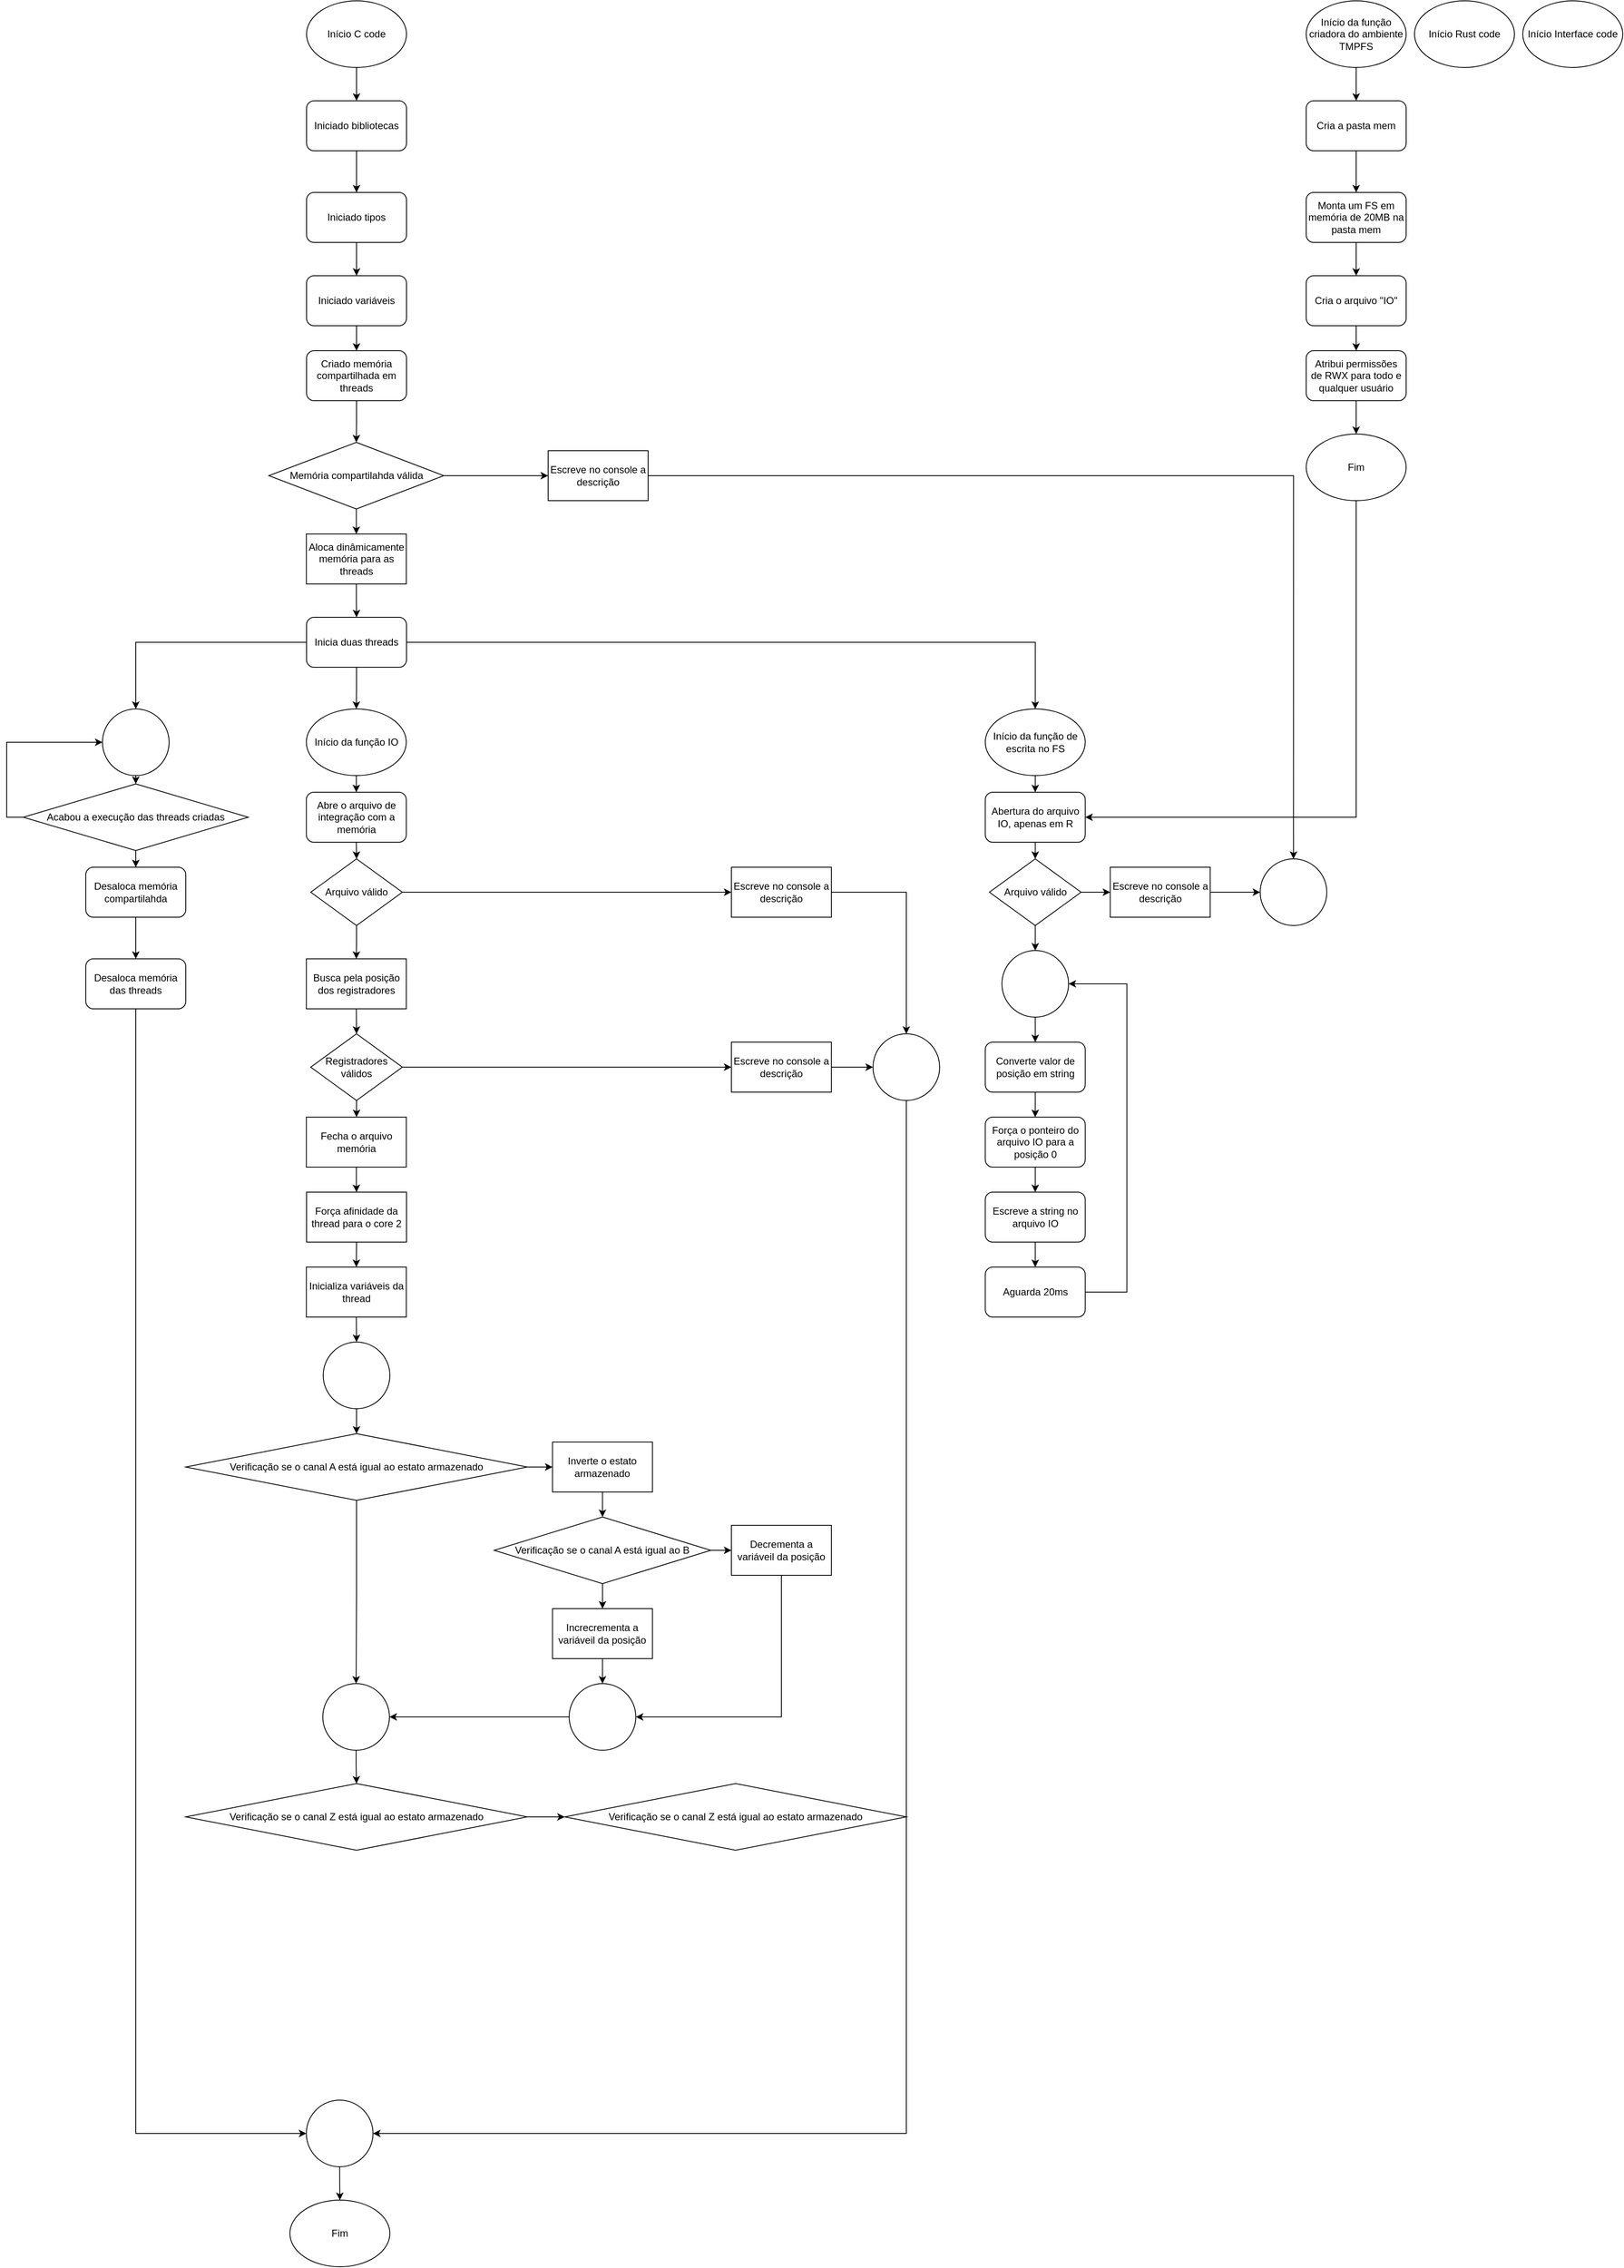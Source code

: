 <mxfile version="22.1.11" type="github">
  <diagram id="kgpKYQtTHZ0yAKxKKP6v" name="Page-1">
    <mxGraphModel dx="5590" dy="2637" grid="1" gridSize="10" guides="1" tooltips="1" connect="1" arrows="1" fold="1" page="1" pageScale="1" pageWidth="850" pageHeight="1100" math="0" shadow="0">
      <root>
        <mxCell id="0" />
        <mxCell id="1" parent="0" />
        <mxCell id="tksPQX1slDM4JsBchcYL-52" style="edgeStyle=orthogonalEdgeStyle;rounded=0;orthogonalLoop=1;jettySize=auto;html=1;exitX=0.5;exitY=1;exitDx=0;exitDy=0;entryX=0.5;entryY=0;entryDx=0;entryDy=0;" edge="1" parent="1" source="tksPQX1slDM4JsBchcYL-1" target="tksPQX1slDM4JsBchcYL-51">
          <mxGeometry relative="1" as="geometry" />
        </mxCell>
        <mxCell id="tksPQX1slDM4JsBchcYL-1" value="Início C code" style="ellipse;whiteSpace=wrap;html=1;" vertex="1" parent="1">
          <mxGeometry x="160" y="90" width="120" height="80" as="geometry" />
        </mxCell>
        <mxCell id="tksPQX1slDM4JsBchcYL-2" value="Início Rust code" style="ellipse;whiteSpace=wrap;html=1;" vertex="1" parent="1">
          <mxGeometry x="1490" y="90" width="120" height="80" as="geometry" />
        </mxCell>
        <mxCell id="tksPQX1slDM4JsBchcYL-3" value="Início Interface code" style="ellipse;whiteSpace=wrap;html=1;" vertex="1" parent="1">
          <mxGeometry x="1620" y="90" width="120" height="80" as="geometry" />
        </mxCell>
        <mxCell id="tksPQX1slDM4JsBchcYL-69" style="edgeStyle=orthogonalEdgeStyle;rounded=0;orthogonalLoop=1;jettySize=auto;html=1;exitX=0.5;exitY=1;exitDx=0;exitDy=0;entryX=0.5;entryY=0;entryDx=0;entryDy=0;" edge="1" parent="1" source="tksPQX1slDM4JsBchcYL-11" target="tksPQX1slDM4JsBchcYL-15">
          <mxGeometry relative="1" as="geometry" />
        </mxCell>
        <mxCell id="tksPQX1slDM4JsBchcYL-70" style="edgeStyle=orthogonalEdgeStyle;rounded=0;orthogonalLoop=1;jettySize=auto;html=1;entryX=0.5;entryY=0;entryDx=0;entryDy=0;" edge="1" parent="1" source="tksPQX1slDM4JsBchcYL-11" target="tksPQX1slDM4JsBchcYL-17">
          <mxGeometry relative="1" as="geometry" />
        </mxCell>
        <mxCell id="tksPQX1slDM4JsBchcYL-77" style="edgeStyle=orthogonalEdgeStyle;rounded=0;orthogonalLoop=1;jettySize=auto;html=1;entryX=0.5;entryY=0;entryDx=0;entryDy=0;" edge="1" parent="1" source="tksPQX1slDM4JsBchcYL-11" target="tksPQX1slDM4JsBchcYL-76">
          <mxGeometry relative="1" as="geometry" />
        </mxCell>
        <mxCell id="tksPQX1slDM4JsBchcYL-11" value="Inicia duas threads" style="rounded=1;whiteSpace=wrap;html=1;" vertex="1" parent="1">
          <mxGeometry x="160" y="830" width="120" height="60" as="geometry" />
        </mxCell>
        <mxCell id="tksPQX1slDM4JsBchcYL-98" style="edgeStyle=orthogonalEdgeStyle;rounded=0;orthogonalLoop=1;jettySize=auto;html=1;exitX=0.5;exitY=1;exitDx=0;exitDy=0;entryX=0.5;entryY=0;entryDx=0;entryDy=0;" edge="1" parent="1" source="tksPQX1slDM4JsBchcYL-15" target="tksPQX1slDM4JsBchcYL-95">
          <mxGeometry relative="1" as="geometry" />
        </mxCell>
        <mxCell id="tksPQX1slDM4JsBchcYL-15" value="Início da função IO" style="ellipse;whiteSpace=wrap;html=1;" vertex="1" parent="1">
          <mxGeometry x="159.75" y="940" width="120" height="80" as="geometry" />
        </mxCell>
        <mxCell id="tksPQX1slDM4JsBchcYL-33" style="edgeStyle=orthogonalEdgeStyle;rounded=0;orthogonalLoop=1;jettySize=auto;html=1;exitX=0.5;exitY=1;exitDx=0;exitDy=0;entryX=0.5;entryY=0;entryDx=0;entryDy=0;" edge="1" parent="1" source="tksPQX1slDM4JsBchcYL-17" target="tksPQX1slDM4JsBchcYL-32">
          <mxGeometry relative="1" as="geometry" />
        </mxCell>
        <mxCell id="tksPQX1slDM4JsBchcYL-17" value="Início da função de escrita no FS" style="ellipse;whiteSpace=wrap;html=1;" vertex="1" parent="1">
          <mxGeometry x="974.75" y="940" width="120" height="80" as="geometry" />
        </mxCell>
        <mxCell id="tksPQX1slDM4JsBchcYL-21" style="edgeStyle=orthogonalEdgeStyle;rounded=0;orthogonalLoop=1;jettySize=auto;html=1;exitX=0.5;exitY=1;exitDx=0;exitDy=0;entryX=0.5;entryY=0;entryDx=0;entryDy=0;" edge="1" parent="1" source="tksPQX1slDM4JsBchcYL-19" target="tksPQX1slDM4JsBchcYL-20">
          <mxGeometry relative="1" as="geometry" />
        </mxCell>
        <mxCell id="tksPQX1slDM4JsBchcYL-19" value="Início da função criadora do ambiente TMPFS" style="ellipse;whiteSpace=wrap;html=1;" vertex="1" parent="1">
          <mxGeometry x="1360" y="90" width="120" height="80" as="geometry" />
        </mxCell>
        <mxCell id="tksPQX1slDM4JsBchcYL-23" style="edgeStyle=orthogonalEdgeStyle;rounded=0;orthogonalLoop=1;jettySize=auto;html=1;exitX=0.5;exitY=1;exitDx=0;exitDy=0;entryX=0.5;entryY=0;entryDx=0;entryDy=0;" edge="1" parent="1" source="tksPQX1slDM4JsBchcYL-20" target="tksPQX1slDM4JsBchcYL-22">
          <mxGeometry relative="1" as="geometry" />
        </mxCell>
        <mxCell id="tksPQX1slDM4JsBchcYL-20" value="Cria a pasta mem" style="rounded=1;whiteSpace=wrap;html=1;" vertex="1" parent="1">
          <mxGeometry x="1360" y="210" width="120" height="60" as="geometry" />
        </mxCell>
        <mxCell id="tksPQX1slDM4JsBchcYL-25" style="edgeStyle=orthogonalEdgeStyle;rounded=0;orthogonalLoop=1;jettySize=auto;html=1;exitX=0.5;exitY=1;exitDx=0;exitDy=0;entryX=0.5;entryY=0;entryDx=0;entryDy=0;" edge="1" parent="1" source="tksPQX1slDM4JsBchcYL-22" target="tksPQX1slDM4JsBchcYL-24">
          <mxGeometry relative="1" as="geometry" />
        </mxCell>
        <mxCell id="tksPQX1slDM4JsBchcYL-22" value="Monta um FS em memória de 20MB na pasta mem" style="rounded=1;whiteSpace=wrap;html=1;" vertex="1" parent="1">
          <mxGeometry x="1360" y="320" width="120" height="60" as="geometry" />
        </mxCell>
        <mxCell id="tksPQX1slDM4JsBchcYL-27" style="edgeStyle=orthogonalEdgeStyle;rounded=0;orthogonalLoop=1;jettySize=auto;html=1;entryX=0.5;entryY=0;entryDx=0;entryDy=0;" edge="1" parent="1" source="tksPQX1slDM4JsBchcYL-24" target="tksPQX1slDM4JsBchcYL-26">
          <mxGeometry relative="1" as="geometry" />
        </mxCell>
        <mxCell id="tksPQX1slDM4JsBchcYL-24" value="Cria o arquivo &quot;IO&quot;" style="rounded=1;whiteSpace=wrap;html=1;" vertex="1" parent="1">
          <mxGeometry x="1360" y="420" width="120" height="60" as="geometry" />
        </mxCell>
        <mxCell id="tksPQX1slDM4JsBchcYL-30" style="edgeStyle=orthogonalEdgeStyle;rounded=0;orthogonalLoop=1;jettySize=auto;html=1;entryX=0.5;entryY=0;entryDx=0;entryDy=0;" edge="1" parent="1" source="tksPQX1slDM4JsBchcYL-26" target="tksPQX1slDM4JsBchcYL-29">
          <mxGeometry relative="1" as="geometry" />
        </mxCell>
        <mxCell id="tksPQX1slDM4JsBchcYL-26" value="Atribui permissões&lt;br&gt;de RWX para todo e qualquer usuário" style="rounded=1;whiteSpace=wrap;html=1;" vertex="1" parent="1">
          <mxGeometry x="1360" y="510" width="120" height="60" as="geometry" />
        </mxCell>
        <mxCell id="tksPQX1slDM4JsBchcYL-116" style="edgeStyle=orthogonalEdgeStyle;rounded=0;orthogonalLoop=1;jettySize=auto;html=1;exitX=0.5;exitY=1;exitDx=0;exitDy=0;entryX=1;entryY=0.5;entryDx=0;entryDy=0;" edge="1" parent="1" source="tksPQX1slDM4JsBchcYL-29" target="tksPQX1slDM4JsBchcYL-32">
          <mxGeometry relative="1" as="geometry" />
        </mxCell>
        <mxCell id="tksPQX1slDM4JsBchcYL-29" value="Fim" style="ellipse;whiteSpace=wrap;html=1;" vertex="1" parent="1">
          <mxGeometry x="1360" y="610" width="120" height="80" as="geometry" />
        </mxCell>
        <mxCell id="tksPQX1slDM4JsBchcYL-37" style="edgeStyle=orthogonalEdgeStyle;rounded=0;orthogonalLoop=1;jettySize=auto;html=1;exitX=0.5;exitY=1;exitDx=0;exitDy=0;entryX=0.5;entryY=0;entryDx=0;entryDy=0;" edge="1" parent="1" source="tksPQX1slDM4JsBchcYL-32" target="tksPQX1slDM4JsBchcYL-36">
          <mxGeometry relative="1" as="geometry" />
        </mxCell>
        <mxCell id="tksPQX1slDM4JsBchcYL-32" value="Abertura do arquivo IO, apenas em R" style="rounded=1;whiteSpace=wrap;html=1;" vertex="1" parent="1">
          <mxGeometry x="974.75" y="1040" width="120" height="60" as="geometry" />
        </mxCell>
        <mxCell id="tksPQX1slDM4JsBchcYL-58" style="edgeStyle=orthogonalEdgeStyle;rounded=0;orthogonalLoop=1;jettySize=auto;html=1;exitX=1;exitY=0.5;exitDx=0;exitDy=0;entryX=0;entryY=0.5;entryDx=0;entryDy=0;" edge="1" parent="1" source="tksPQX1slDM4JsBchcYL-36" target="tksPQX1slDM4JsBchcYL-56">
          <mxGeometry relative="1" as="geometry" />
        </mxCell>
        <mxCell id="tksPQX1slDM4JsBchcYL-86" style="edgeStyle=orthogonalEdgeStyle;rounded=0;orthogonalLoop=1;jettySize=auto;html=1;exitX=0.5;exitY=1;exitDx=0;exitDy=0;entryX=0.5;entryY=0;entryDx=0;entryDy=0;" edge="1" parent="1" source="tksPQX1slDM4JsBchcYL-36" target="tksPQX1slDM4JsBchcYL-85">
          <mxGeometry relative="1" as="geometry" />
        </mxCell>
        <mxCell id="tksPQX1slDM4JsBchcYL-36" value="Arquivo válido" style="rhombus;whiteSpace=wrap;html=1;" vertex="1" parent="1">
          <mxGeometry x="979.75" y="1120" width="110" height="80" as="geometry" />
        </mxCell>
        <mxCell id="tksPQX1slDM4JsBchcYL-41" style="edgeStyle=orthogonalEdgeStyle;rounded=0;orthogonalLoop=1;jettySize=auto;html=1;exitX=0.5;exitY=1;exitDx=0;exitDy=0;entryX=0.5;entryY=0;entryDx=0;entryDy=0;" edge="1" parent="1" source="tksPQX1slDM4JsBchcYL-38" target="tksPQX1slDM4JsBchcYL-40">
          <mxGeometry relative="1" as="geometry" />
        </mxCell>
        <mxCell id="tksPQX1slDM4JsBchcYL-38" value="Criado memória compartilhada em threads" style="rounded=1;whiteSpace=wrap;html=1;" vertex="1" parent="1">
          <mxGeometry x="160" y="510" width="120" height="60" as="geometry" />
        </mxCell>
        <mxCell id="tksPQX1slDM4JsBchcYL-44" style="edgeStyle=orthogonalEdgeStyle;rounded=0;orthogonalLoop=1;jettySize=auto;html=1;exitX=1;exitY=0.5;exitDx=0;exitDy=0;entryX=0;entryY=0.5;entryDx=0;entryDy=0;" edge="1" parent="1" source="tksPQX1slDM4JsBchcYL-40" target="tksPQX1slDM4JsBchcYL-43">
          <mxGeometry relative="1" as="geometry" />
        </mxCell>
        <mxCell id="tksPQX1slDM4JsBchcYL-65" style="edgeStyle=orthogonalEdgeStyle;rounded=0;orthogonalLoop=1;jettySize=auto;html=1;exitX=0.5;exitY=1;exitDx=0;exitDy=0;entryX=0.5;entryY=0;entryDx=0;entryDy=0;" edge="1" parent="1" source="tksPQX1slDM4JsBchcYL-40" target="tksPQX1slDM4JsBchcYL-64">
          <mxGeometry relative="1" as="geometry" />
        </mxCell>
        <mxCell id="tksPQX1slDM4JsBchcYL-40" value="Memória compartilahda válida" style="rhombus;whiteSpace=wrap;html=1;" vertex="1" parent="1">
          <mxGeometry x="114.75" y="620" width="210" height="80" as="geometry" />
        </mxCell>
        <mxCell id="tksPQX1slDM4JsBchcYL-62" style="edgeStyle=orthogonalEdgeStyle;rounded=0;orthogonalLoop=1;jettySize=auto;html=1;" edge="1" parent="1" source="tksPQX1slDM4JsBchcYL-43" target="tksPQX1slDM4JsBchcYL-61">
          <mxGeometry relative="1" as="geometry" />
        </mxCell>
        <mxCell id="tksPQX1slDM4JsBchcYL-43" value="Escreve no console a descrição" style="rounded=0;whiteSpace=wrap;html=1;" vertex="1" parent="1">
          <mxGeometry x="450" y="630" width="120" height="60" as="geometry" />
        </mxCell>
        <mxCell id="tksPQX1slDM4JsBchcYL-45" value="Fim" style="ellipse;whiteSpace=wrap;html=1;" vertex="1" parent="1">
          <mxGeometry x="140" y="2730" width="120" height="80" as="geometry" />
        </mxCell>
        <mxCell id="tksPQX1slDM4JsBchcYL-55" style="edgeStyle=orthogonalEdgeStyle;rounded=0;orthogonalLoop=1;jettySize=auto;html=1;exitX=0.5;exitY=1;exitDx=0;exitDy=0;entryX=0.5;entryY=0;entryDx=0;entryDy=0;" edge="1" parent="1" source="tksPQX1slDM4JsBchcYL-48" target="tksPQX1slDM4JsBchcYL-38">
          <mxGeometry relative="1" as="geometry" />
        </mxCell>
        <mxCell id="tksPQX1slDM4JsBchcYL-48" value="Iniciado variáveis" style="rounded=1;whiteSpace=wrap;html=1;" vertex="1" parent="1">
          <mxGeometry x="160" y="420" width="120" height="60" as="geometry" />
        </mxCell>
        <mxCell id="tksPQX1slDM4JsBchcYL-54" style="edgeStyle=orthogonalEdgeStyle;rounded=0;orthogonalLoop=1;jettySize=auto;html=1;exitX=0.5;exitY=1;exitDx=0;exitDy=0;entryX=0.5;entryY=0;entryDx=0;entryDy=0;" edge="1" parent="1" source="tksPQX1slDM4JsBchcYL-50" target="tksPQX1slDM4JsBchcYL-48">
          <mxGeometry relative="1" as="geometry" />
        </mxCell>
        <mxCell id="tksPQX1slDM4JsBchcYL-50" value="Iniciado tipos" style="rounded=1;whiteSpace=wrap;html=1;" vertex="1" parent="1">
          <mxGeometry x="160" y="320" width="120" height="60" as="geometry" />
        </mxCell>
        <mxCell id="tksPQX1slDM4JsBchcYL-53" style="edgeStyle=orthogonalEdgeStyle;rounded=0;orthogonalLoop=1;jettySize=auto;html=1;exitX=0.5;exitY=1;exitDx=0;exitDy=0;entryX=0.5;entryY=0;entryDx=0;entryDy=0;" edge="1" parent="1" source="tksPQX1slDM4JsBchcYL-51" target="tksPQX1slDM4JsBchcYL-50">
          <mxGeometry relative="1" as="geometry" />
        </mxCell>
        <mxCell id="tksPQX1slDM4JsBchcYL-51" value="Iniciado bibliotecas" style="rounded=1;whiteSpace=wrap;html=1;" vertex="1" parent="1">
          <mxGeometry x="160" y="210" width="120" height="60" as="geometry" />
        </mxCell>
        <mxCell id="tksPQX1slDM4JsBchcYL-63" style="edgeStyle=orthogonalEdgeStyle;rounded=0;orthogonalLoop=1;jettySize=auto;html=1;entryX=0;entryY=0.5;entryDx=0;entryDy=0;" edge="1" parent="1" source="tksPQX1slDM4JsBchcYL-56" target="tksPQX1slDM4JsBchcYL-61">
          <mxGeometry relative="1" as="geometry" />
        </mxCell>
        <mxCell id="tksPQX1slDM4JsBchcYL-56" value="Escreve no console a descrição" style="rounded=0;whiteSpace=wrap;html=1;" vertex="1" parent="1">
          <mxGeometry x="1124.75" y="1130" width="120" height="60" as="geometry" />
        </mxCell>
        <mxCell id="tksPQX1slDM4JsBchcYL-61" value="" style="ellipse;whiteSpace=wrap;html=1;aspect=fixed;" vertex="1" parent="1">
          <mxGeometry x="1304.75" y="1120" width="80" height="80" as="geometry" />
        </mxCell>
        <mxCell id="tksPQX1slDM4JsBchcYL-66" style="edgeStyle=orthogonalEdgeStyle;rounded=0;orthogonalLoop=1;jettySize=auto;html=1;" edge="1" parent="1" source="tksPQX1slDM4JsBchcYL-64" target="tksPQX1slDM4JsBchcYL-11">
          <mxGeometry relative="1" as="geometry" />
        </mxCell>
        <mxCell id="tksPQX1slDM4JsBchcYL-64" value="Aloca dinâmicamente memória para as threads" style="rounded=0;whiteSpace=wrap;html=1;" vertex="1" parent="1">
          <mxGeometry x="159.75" y="730" width="120" height="60" as="geometry" />
        </mxCell>
        <mxCell id="tksPQX1slDM4JsBchcYL-89" style="edgeStyle=orthogonalEdgeStyle;rounded=0;orthogonalLoop=1;jettySize=auto;html=1;exitX=0.5;exitY=1;exitDx=0;exitDy=0;entryX=0.5;entryY=0;entryDx=0;entryDy=0;" edge="1" parent="1" source="tksPQX1slDM4JsBchcYL-68" target="tksPQX1slDM4JsBchcYL-88">
          <mxGeometry relative="1" as="geometry" />
        </mxCell>
        <mxCell id="tksPQX1slDM4JsBchcYL-68" value="Converte valor de posição em string" style="rounded=1;whiteSpace=wrap;html=1;" vertex="1" parent="1">
          <mxGeometry x="974.75" y="1340" width="120" height="60" as="geometry" />
        </mxCell>
        <mxCell id="tksPQX1slDM4JsBchcYL-79" style="edgeStyle=orthogonalEdgeStyle;rounded=0;orthogonalLoop=1;jettySize=auto;html=1;exitX=0;exitY=0.5;exitDx=0;exitDy=0;entryX=0;entryY=0.5;entryDx=0;entryDy=0;" edge="1" parent="1" source="tksPQX1slDM4JsBchcYL-72" target="tksPQX1slDM4JsBchcYL-76">
          <mxGeometry relative="1" as="geometry" />
        </mxCell>
        <mxCell id="tksPQX1slDM4JsBchcYL-81" style="edgeStyle=orthogonalEdgeStyle;rounded=0;orthogonalLoop=1;jettySize=auto;html=1;exitX=0.5;exitY=1;exitDx=0;exitDy=0;" edge="1" parent="1" source="tksPQX1slDM4JsBchcYL-72" target="tksPQX1slDM4JsBchcYL-80">
          <mxGeometry relative="1" as="geometry" />
        </mxCell>
        <mxCell id="tksPQX1slDM4JsBchcYL-72" value="Acabou a execução das threads criadas" style="rhombus;whiteSpace=wrap;html=1;" vertex="1" parent="1">
          <mxGeometry x="-180" y="1030" width="270" height="80" as="geometry" />
        </mxCell>
        <mxCell id="tksPQX1slDM4JsBchcYL-78" style="edgeStyle=orthogonalEdgeStyle;rounded=0;orthogonalLoop=1;jettySize=auto;html=1;exitX=0.5;exitY=1;exitDx=0;exitDy=0;entryX=0.5;entryY=0;entryDx=0;entryDy=0;" edge="1" parent="1" source="tksPQX1slDM4JsBchcYL-76" target="tksPQX1slDM4JsBchcYL-72">
          <mxGeometry relative="1" as="geometry" />
        </mxCell>
        <mxCell id="tksPQX1slDM4JsBchcYL-76" value="" style="ellipse;whiteSpace=wrap;html=1;aspect=fixed;" vertex="1" parent="1">
          <mxGeometry x="-85" y="940" width="80" height="80" as="geometry" />
        </mxCell>
        <mxCell id="tksPQX1slDM4JsBchcYL-83" style="edgeStyle=orthogonalEdgeStyle;rounded=0;orthogonalLoop=1;jettySize=auto;html=1;entryX=0.5;entryY=0;entryDx=0;entryDy=0;" edge="1" parent="1" source="tksPQX1slDM4JsBchcYL-80" target="tksPQX1slDM4JsBchcYL-82">
          <mxGeometry relative="1" as="geometry" />
        </mxCell>
        <mxCell id="tksPQX1slDM4JsBchcYL-80" value="Desaloca memória compartilahda" style="rounded=1;whiteSpace=wrap;html=1;" vertex="1" parent="1">
          <mxGeometry x="-105" y="1130" width="120" height="60" as="geometry" />
        </mxCell>
        <mxCell id="tksPQX1slDM4JsBchcYL-123" style="edgeStyle=orthogonalEdgeStyle;rounded=0;orthogonalLoop=1;jettySize=auto;html=1;exitX=0.5;exitY=1;exitDx=0;exitDy=0;entryX=0;entryY=0.5;entryDx=0;entryDy=0;" edge="1" parent="1" source="tksPQX1slDM4JsBchcYL-82" target="tksPQX1slDM4JsBchcYL-120">
          <mxGeometry relative="1" as="geometry" />
        </mxCell>
        <mxCell id="tksPQX1slDM4JsBchcYL-82" value="Desaloca memória das threads" style="rounded=1;whiteSpace=wrap;html=1;" vertex="1" parent="1">
          <mxGeometry x="-105" y="1240" width="120" height="60" as="geometry" />
        </mxCell>
        <mxCell id="tksPQX1slDM4JsBchcYL-87" style="edgeStyle=orthogonalEdgeStyle;rounded=0;orthogonalLoop=1;jettySize=auto;html=1;exitX=0.5;exitY=1;exitDx=0;exitDy=0;entryX=0.5;entryY=0;entryDx=0;entryDy=0;" edge="1" parent="1" source="tksPQX1slDM4JsBchcYL-85" target="tksPQX1slDM4JsBchcYL-68">
          <mxGeometry relative="1" as="geometry" />
        </mxCell>
        <mxCell id="tksPQX1slDM4JsBchcYL-85" value="" style="ellipse;whiteSpace=wrap;html=1;aspect=fixed;" vertex="1" parent="1">
          <mxGeometry x="994.75" y="1230" width="80" height="80" as="geometry" />
        </mxCell>
        <mxCell id="tksPQX1slDM4JsBchcYL-92" style="edgeStyle=orthogonalEdgeStyle;rounded=0;orthogonalLoop=1;jettySize=auto;html=1;exitX=0.5;exitY=1;exitDx=0;exitDy=0;entryX=0.5;entryY=0;entryDx=0;entryDy=0;" edge="1" parent="1" source="tksPQX1slDM4JsBchcYL-88" target="tksPQX1slDM4JsBchcYL-90">
          <mxGeometry relative="1" as="geometry" />
        </mxCell>
        <mxCell id="tksPQX1slDM4JsBchcYL-88" value="Força o ponteiro do arquivo IO para a posição 0" style="rounded=1;whiteSpace=wrap;html=1;" vertex="1" parent="1">
          <mxGeometry x="974.75" y="1430" width="120" height="60" as="geometry" />
        </mxCell>
        <mxCell id="tksPQX1slDM4JsBchcYL-93" style="edgeStyle=orthogonalEdgeStyle;rounded=0;orthogonalLoop=1;jettySize=auto;html=1;exitX=0.5;exitY=1;exitDx=0;exitDy=0;entryX=0.5;entryY=0;entryDx=0;entryDy=0;" edge="1" parent="1" source="tksPQX1slDM4JsBchcYL-90" target="tksPQX1slDM4JsBchcYL-91">
          <mxGeometry relative="1" as="geometry" />
        </mxCell>
        <mxCell id="tksPQX1slDM4JsBchcYL-90" value="Escreve a string no arquivo IO" style="rounded=1;whiteSpace=wrap;html=1;" vertex="1" parent="1">
          <mxGeometry x="974.75" y="1520" width="120" height="60" as="geometry" />
        </mxCell>
        <mxCell id="tksPQX1slDM4JsBchcYL-94" style="edgeStyle=orthogonalEdgeStyle;rounded=0;orthogonalLoop=1;jettySize=auto;html=1;exitX=1;exitY=0.5;exitDx=0;exitDy=0;entryX=1;entryY=0.5;entryDx=0;entryDy=0;" edge="1" parent="1" source="tksPQX1slDM4JsBchcYL-91" target="tksPQX1slDM4JsBchcYL-85">
          <mxGeometry relative="1" as="geometry">
            <Array as="points">
              <mxPoint x="1144.75" y="1640" />
              <mxPoint x="1144.75" y="1270" />
            </Array>
          </mxGeometry>
        </mxCell>
        <mxCell id="tksPQX1slDM4JsBchcYL-91" value="Aguarda 20ms" style="rounded=1;whiteSpace=wrap;html=1;" vertex="1" parent="1">
          <mxGeometry x="974.75" y="1610" width="120" height="60" as="geometry" />
        </mxCell>
        <mxCell id="tksPQX1slDM4JsBchcYL-100" style="edgeStyle=orthogonalEdgeStyle;rounded=0;orthogonalLoop=1;jettySize=auto;html=1;exitX=0.5;exitY=1;exitDx=0;exitDy=0;entryX=0.5;entryY=0;entryDx=0;entryDy=0;" edge="1" parent="1" source="tksPQX1slDM4JsBchcYL-95" target="tksPQX1slDM4JsBchcYL-99">
          <mxGeometry relative="1" as="geometry" />
        </mxCell>
        <mxCell id="tksPQX1slDM4JsBchcYL-95" value="Abre o arquivo de integração com a memória" style="rounded=1;whiteSpace=wrap;html=1;" vertex="1" parent="1">
          <mxGeometry x="159.75" y="1040" width="120" height="60" as="geometry" />
        </mxCell>
        <mxCell id="tksPQX1slDM4JsBchcYL-102" style="edgeStyle=orthogonalEdgeStyle;rounded=0;orthogonalLoop=1;jettySize=auto;html=1;exitX=1;exitY=0.5;exitDx=0;exitDy=0;entryX=0;entryY=0.5;entryDx=0;entryDy=0;" edge="1" parent="1" source="tksPQX1slDM4JsBchcYL-99" target="tksPQX1slDM4JsBchcYL-101">
          <mxGeometry relative="1" as="geometry" />
        </mxCell>
        <mxCell id="tksPQX1slDM4JsBchcYL-106" style="edgeStyle=orthogonalEdgeStyle;rounded=0;orthogonalLoop=1;jettySize=auto;html=1;exitX=0.5;exitY=1;exitDx=0;exitDy=0;entryX=0.5;entryY=0;entryDx=0;entryDy=0;" edge="1" parent="1" source="tksPQX1slDM4JsBchcYL-99" target="tksPQX1slDM4JsBchcYL-105">
          <mxGeometry relative="1" as="geometry" />
        </mxCell>
        <mxCell id="tksPQX1slDM4JsBchcYL-99" value="Arquivo válido" style="rhombus;whiteSpace=wrap;html=1;" vertex="1" parent="1">
          <mxGeometry x="165" y="1120" width="110" height="80" as="geometry" />
        </mxCell>
        <mxCell id="tksPQX1slDM4JsBchcYL-104" style="edgeStyle=orthogonalEdgeStyle;rounded=0;orthogonalLoop=1;jettySize=auto;html=1;exitX=1;exitY=0.5;exitDx=0;exitDy=0;" edge="1" parent="1" source="tksPQX1slDM4JsBchcYL-101" target="tksPQX1slDM4JsBchcYL-103">
          <mxGeometry relative="1" as="geometry" />
        </mxCell>
        <mxCell id="tksPQX1slDM4JsBchcYL-101" value="Escreve no console a descrição" style="rounded=0;whiteSpace=wrap;html=1;" vertex="1" parent="1">
          <mxGeometry x="670" y="1130" width="120" height="60" as="geometry" />
        </mxCell>
        <mxCell id="tksPQX1slDM4JsBchcYL-122" style="edgeStyle=orthogonalEdgeStyle;rounded=0;orthogonalLoop=1;jettySize=auto;html=1;exitX=0.5;exitY=1;exitDx=0;exitDy=0;entryX=1;entryY=0.5;entryDx=0;entryDy=0;" edge="1" parent="1" source="tksPQX1slDM4JsBchcYL-103" target="tksPQX1slDM4JsBchcYL-120">
          <mxGeometry relative="1" as="geometry" />
        </mxCell>
        <mxCell id="tksPQX1slDM4JsBchcYL-103" value="" style="ellipse;whiteSpace=wrap;html=1;aspect=fixed;" vertex="1" parent="1">
          <mxGeometry x="840" y="1330" width="80" height="80" as="geometry" />
        </mxCell>
        <mxCell id="tksPQX1slDM4JsBchcYL-108" style="edgeStyle=orthogonalEdgeStyle;rounded=0;orthogonalLoop=1;jettySize=auto;html=1;exitX=0.5;exitY=1;exitDx=0;exitDy=0;entryX=0.5;entryY=0;entryDx=0;entryDy=0;" edge="1" parent="1" source="tksPQX1slDM4JsBchcYL-105" target="tksPQX1slDM4JsBchcYL-107">
          <mxGeometry relative="1" as="geometry" />
        </mxCell>
        <mxCell id="tksPQX1slDM4JsBchcYL-105" value="Busca pela posição dos registradores" style="rounded=0;whiteSpace=wrap;html=1;" vertex="1" parent="1">
          <mxGeometry x="159.75" y="1240" width="120" height="60" as="geometry" />
        </mxCell>
        <mxCell id="tksPQX1slDM4JsBchcYL-110" style="edgeStyle=orthogonalEdgeStyle;rounded=0;orthogonalLoop=1;jettySize=auto;html=1;exitX=1;exitY=0.5;exitDx=0;exitDy=0;entryX=0;entryY=0.5;entryDx=0;entryDy=0;" edge="1" parent="1" source="tksPQX1slDM4JsBchcYL-107" target="tksPQX1slDM4JsBchcYL-109">
          <mxGeometry relative="1" as="geometry" />
        </mxCell>
        <mxCell id="tksPQX1slDM4JsBchcYL-113" style="edgeStyle=orthogonalEdgeStyle;rounded=0;orthogonalLoop=1;jettySize=auto;html=1;exitX=0.5;exitY=1;exitDx=0;exitDy=0;" edge="1" parent="1" source="tksPQX1slDM4JsBchcYL-107" target="tksPQX1slDM4JsBchcYL-112">
          <mxGeometry relative="1" as="geometry" />
        </mxCell>
        <mxCell id="tksPQX1slDM4JsBchcYL-107" value="Registradores válidos" style="rhombus;whiteSpace=wrap;html=1;" vertex="1" parent="1">
          <mxGeometry x="165" y="1330" width="110" height="80" as="geometry" />
        </mxCell>
        <mxCell id="tksPQX1slDM4JsBchcYL-111" style="edgeStyle=orthogonalEdgeStyle;rounded=0;orthogonalLoop=1;jettySize=auto;html=1;exitX=1;exitY=0.5;exitDx=0;exitDy=0;entryX=0;entryY=0.5;entryDx=0;entryDy=0;" edge="1" parent="1" source="tksPQX1slDM4JsBchcYL-109" target="tksPQX1slDM4JsBchcYL-103">
          <mxGeometry relative="1" as="geometry" />
        </mxCell>
        <mxCell id="tksPQX1slDM4JsBchcYL-109" value="Escreve no console a descrição" style="rounded=0;whiteSpace=wrap;html=1;" vertex="1" parent="1">
          <mxGeometry x="670" y="1340" width="120" height="60" as="geometry" />
        </mxCell>
        <mxCell id="tksPQX1slDM4JsBchcYL-115" style="edgeStyle=orthogonalEdgeStyle;rounded=0;orthogonalLoop=1;jettySize=auto;html=1;exitX=0.5;exitY=1;exitDx=0;exitDy=0;" edge="1" parent="1" source="tksPQX1slDM4JsBchcYL-112" target="tksPQX1slDM4JsBchcYL-114">
          <mxGeometry relative="1" as="geometry" />
        </mxCell>
        <mxCell id="tksPQX1slDM4JsBchcYL-112" value="Fecha o arquivo memória" style="rounded=0;whiteSpace=wrap;html=1;" vertex="1" parent="1">
          <mxGeometry x="159.75" y="1430" width="120" height="60" as="geometry" />
        </mxCell>
        <mxCell id="tksPQX1slDM4JsBchcYL-118" style="edgeStyle=orthogonalEdgeStyle;rounded=0;orthogonalLoop=1;jettySize=auto;html=1;exitX=0.5;exitY=1;exitDx=0;exitDy=0;entryX=0.5;entryY=0;entryDx=0;entryDy=0;" edge="1" parent="1" source="tksPQX1slDM4JsBchcYL-114" target="tksPQX1slDM4JsBchcYL-117">
          <mxGeometry relative="1" as="geometry" />
        </mxCell>
        <mxCell id="tksPQX1slDM4JsBchcYL-114" value="Força afinidade da thread para o core 2" style="rounded=0;whiteSpace=wrap;html=1;" vertex="1" parent="1">
          <mxGeometry x="160" y="1520" width="120" height="60" as="geometry" />
        </mxCell>
        <mxCell id="tksPQX1slDM4JsBchcYL-126" style="edgeStyle=orthogonalEdgeStyle;rounded=0;orthogonalLoop=1;jettySize=auto;html=1;exitX=0.5;exitY=1;exitDx=0;exitDy=0;entryX=0.5;entryY=0;entryDx=0;entryDy=0;" edge="1" parent="1" source="tksPQX1slDM4JsBchcYL-117" target="tksPQX1slDM4JsBchcYL-125">
          <mxGeometry relative="1" as="geometry" />
        </mxCell>
        <mxCell id="tksPQX1slDM4JsBchcYL-117" value="Inicializa variáveis da thread" style="rounded=0;whiteSpace=wrap;html=1;" vertex="1" parent="1">
          <mxGeometry x="159.75" y="1610" width="120" height="60" as="geometry" />
        </mxCell>
        <mxCell id="tksPQX1slDM4JsBchcYL-124" style="edgeStyle=orthogonalEdgeStyle;rounded=0;orthogonalLoop=1;jettySize=auto;html=1;exitX=0.5;exitY=1;exitDx=0;exitDy=0;entryX=0.5;entryY=0;entryDx=0;entryDy=0;" edge="1" parent="1" source="tksPQX1slDM4JsBchcYL-120" target="tksPQX1slDM4JsBchcYL-45">
          <mxGeometry relative="1" as="geometry" />
        </mxCell>
        <mxCell id="tksPQX1slDM4JsBchcYL-120" value="" style="ellipse;whiteSpace=wrap;html=1;aspect=fixed;" vertex="1" parent="1">
          <mxGeometry x="159.75" y="2610" width="80" height="80" as="geometry" />
        </mxCell>
        <mxCell id="tksPQX1slDM4JsBchcYL-129" style="edgeStyle=orthogonalEdgeStyle;rounded=0;orthogonalLoop=1;jettySize=auto;html=1;exitX=0.5;exitY=1;exitDx=0;exitDy=0;entryX=0.5;entryY=0;entryDx=0;entryDy=0;" edge="1" parent="1" source="tksPQX1slDM4JsBchcYL-125" target="tksPQX1slDM4JsBchcYL-128">
          <mxGeometry relative="1" as="geometry" />
        </mxCell>
        <mxCell id="tksPQX1slDM4JsBchcYL-125" value="" style="ellipse;whiteSpace=wrap;html=1;aspect=fixed;" vertex="1" parent="1">
          <mxGeometry x="180" y="1700" width="80" height="80" as="geometry" />
        </mxCell>
        <mxCell id="tksPQX1slDM4JsBchcYL-131" style="edgeStyle=orthogonalEdgeStyle;rounded=0;orthogonalLoop=1;jettySize=auto;html=1;entryX=0;entryY=0.5;entryDx=0;entryDy=0;" edge="1" parent="1" source="tksPQX1slDM4JsBchcYL-128" target="tksPQX1slDM4JsBchcYL-130">
          <mxGeometry relative="1" as="geometry" />
        </mxCell>
        <mxCell id="tksPQX1slDM4JsBchcYL-142" style="edgeStyle=orthogonalEdgeStyle;rounded=0;orthogonalLoop=1;jettySize=auto;html=1;entryX=0.5;entryY=0;entryDx=0;entryDy=0;" edge="1" parent="1" source="tksPQX1slDM4JsBchcYL-128" target="tksPQX1slDM4JsBchcYL-141">
          <mxGeometry relative="1" as="geometry" />
        </mxCell>
        <mxCell id="tksPQX1slDM4JsBchcYL-128" value="Verificação se o canal A está igual ao estato armazenado" style="rhombus;whiteSpace=wrap;html=1;" vertex="1" parent="1">
          <mxGeometry x="15" y="1810" width="410" height="80" as="geometry" />
        </mxCell>
        <mxCell id="tksPQX1slDM4JsBchcYL-133" style="edgeStyle=orthogonalEdgeStyle;rounded=0;orthogonalLoop=1;jettySize=auto;html=1;exitX=0.5;exitY=1;exitDx=0;exitDy=0;entryX=0.5;entryY=0;entryDx=0;entryDy=0;" edge="1" parent="1" source="tksPQX1slDM4JsBchcYL-130" target="tksPQX1slDM4JsBchcYL-132">
          <mxGeometry relative="1" as="geometry" />
        </mxCell>
        <mxCell id="tksPQX1slDM4JsBchcYL-130" value="Inverte o estato armazenado" style="rounded=0;whiteSpace=wrap;html=1;" vertex="1" parent="1">
          <mxGeometry x="455.25" y="1820" width="120" height="60" as="geometry" />
        </mxCell>
        <mxCell id="tksPQX1slDM4JsBchcYL-135" style="edgeStyle=orthogonalEdgeStyle;rounded=0;orthogonalLoop=1;jettySize=auto;html=1;exitX=1;exitY=0.5;exitDx=0;exitDy=0;" edge="1" parent="1" source="tksPQX1slDM4JsBchcYL-132" target="tksPQX1slDM4JsBchcYL-134">
          <mxGeometry relative="1" as="geometry" />
        </mxCell>
        <mxCell id="tksPQX1slDM4JsBchcYL-138" style="edgeStyle=orthogonalEdgeStyle;rounded=0;orthogonalLoop=1;jettySize=auto;html=1;entryX=0.5;entryY=0;entryDx=0;entryDy=0;" edge="1" parent="1" source="tksPQX1slDM4JsBchcYL-132" target="tksPQX1slDM4JsBchcYL-137">
          <mxGeometry relative="1" as="geometry" />
        </mxCell>
        <mxCell id="tksPQX1slDM4JsBchcYL-132" value="Verificação se o canal A está igual ao B" style="rhombus;whiteSpace=wrap;html=1;" vertex="1" parent="1">
          <mxGeometry x="385.25" y="1910" width="260" height="80" as="geometry" />
        </mxCell>
        <mxCell id="tksPQX1slDM4JsBchcYL-140" style="edgeStyle=orthogonalEdgeStyle;rounded=0;orthogonalLoop=1;jettySize=auto;html=1;exitX=0.5;exitY=1;exitDx=0;exitDy=0;entryX=1;entryY=0.5;entryDx=0;entryDy=0;" edge="1" parent="1" source="tksPQX1slDM4JsBchcYL-134" target="tksPQX1slDM4JsBchcYL-136">
          <mxGeometry relative="1" as="geometry" />
        </mxCell>
        <mxCell id="tksPQX1slDM4JsBchcYL-134" value="Decrementa a variáveil da posição" style="rounded=0;whiteSpace=wrap;html=1;" vertex="1" parent="1">
          <mxGeometry x="670" y="1920" width="120" height="60" as="geometry" />
        </mxCell>
        <mxCell id="tksPQX1slDM4JsBchcYL-143" style="edgeStyle=orthogonalEdgeStyle;rounded=0;orthogonalLoop=1;jettySize=auto;html=1;exitX=0;exitY=0.5;exitDx=0;exitDy=0;entryX=1;entryY=0.5;entryDx=0;entryDy=0;" edge="1" parent="1" source="tksPQX1slDM4JsBchcYL-136" target="tksPQX1slDM4JsBchcYL-141">
          <mxGeometry relative="1" as="geometry" />
        </mxCell>
        <mxCell id="tksPQX1slDM4JsBchcYL-136" value="" style="ellipse;whiteSpace=wrap;html=1;aspect=fixed;" vertex="1" parent="1">
          <mxGeometry x="475.25" y="2110" width="80" height="80" as="geometry" />
        </mxCell>
        <mxCell id="tksPQX1slDM4JsBchcYL-139" style="edgeStyle=orthogonalEdgeStyle;rounded=0;orthogonalLoop=1;jettySize=auto;html=1;exitX=0.5;exitY=1;exitDx=0;exitDy=0;entryX=0.5;entryY=0;entryDx=0;entryDy=0;" edge="1" parent="1" source="tksPQX1slDM4JsBchcYL-137" target="tksPQX1slDM4JsBchcYL-136">
          <mxGeometry relative="1" as="geometry" />
        </mxCell>
        <mxCell id="tksPQX1slDM4JsBchcYL-137" value="Increcrementa a variáveil da posição" style="rounded=0;whiteSpace=wrap;html=1;" vertex="1" parent="1">
          <mxGeometry x="455.25" y="2020" width="120" height="60" as="geometry" />
        </mxCell>
        <mxCell id="tksPQX1slDM4JsBchcYL-145" style="edgeStyle=orthogonalEdgeStyle;rounded=0;orthogonalLoop=1;jettySize=auto;html=1;exitX=0.5;exitY=1;exitDx=0;exitDy=0;" edge="1" parent="1" source="tksPQX1slDM4JsBchcYL-141" target="tksPQX1slDM4JsBchcYL-144">
          <mxGeometry relative="1" as="geometry" />
        </mxCell>
        <mxCell id="tksPQX1slDM4JsBchcYL-141" value="" style="ellipse;whiteSpace=wrap;html=1;aspect=fixed;" vertex="1" parent="1">
          <mxGeometry x="179.5" y="2110" width="80" height="80" as="geometry" />
        </mxCell>
        <mxCell id="tksPQX1slDM4JsBchcYL-148" style="edgeStyle=orthogonalEdgeStyle;rounded=0;orthogonalLoop=1;jettySize=auto;html=1;exitX=1;exitY=0.5;exitDx=0;exitDy=0;entryX=0;entryY=0.5;entryDx=0;entryDy=0;" edge="1" parent="1" source="tksPQX1slDM4JsBchcYL-144" target="tksPQX1slDM4JsBchcYL-147">
          <mxGeometry relative="1" as="geometry" />
        </mxCell>
        <mxCell id="tksPQX1slDM4JsBchcYL-144" value="Verificação se o canal Z está igual ao estato armazenado" style="rhombus;whiteSpace=wrap;html=1;" vertex="1" parent="1">
          <mxGeometry x="15" y="2230" width="410" height="80" as="geometry" />
        </mxCell>
        <mxCell id="tksPQX1slDM4JsBchcYL-147" value="Verificação se o canal Z está igual ao estato armazenado" style="rhombus;whiteSpace=wrap;html=1;" vertex="1" parent="1">
          <mxGeometry x="470" y="2230" width="410" height="80" as="geometry" />
        </mxCell>
      </root>
    </mxGraphModel>
  </diagram>
</mxfile>
